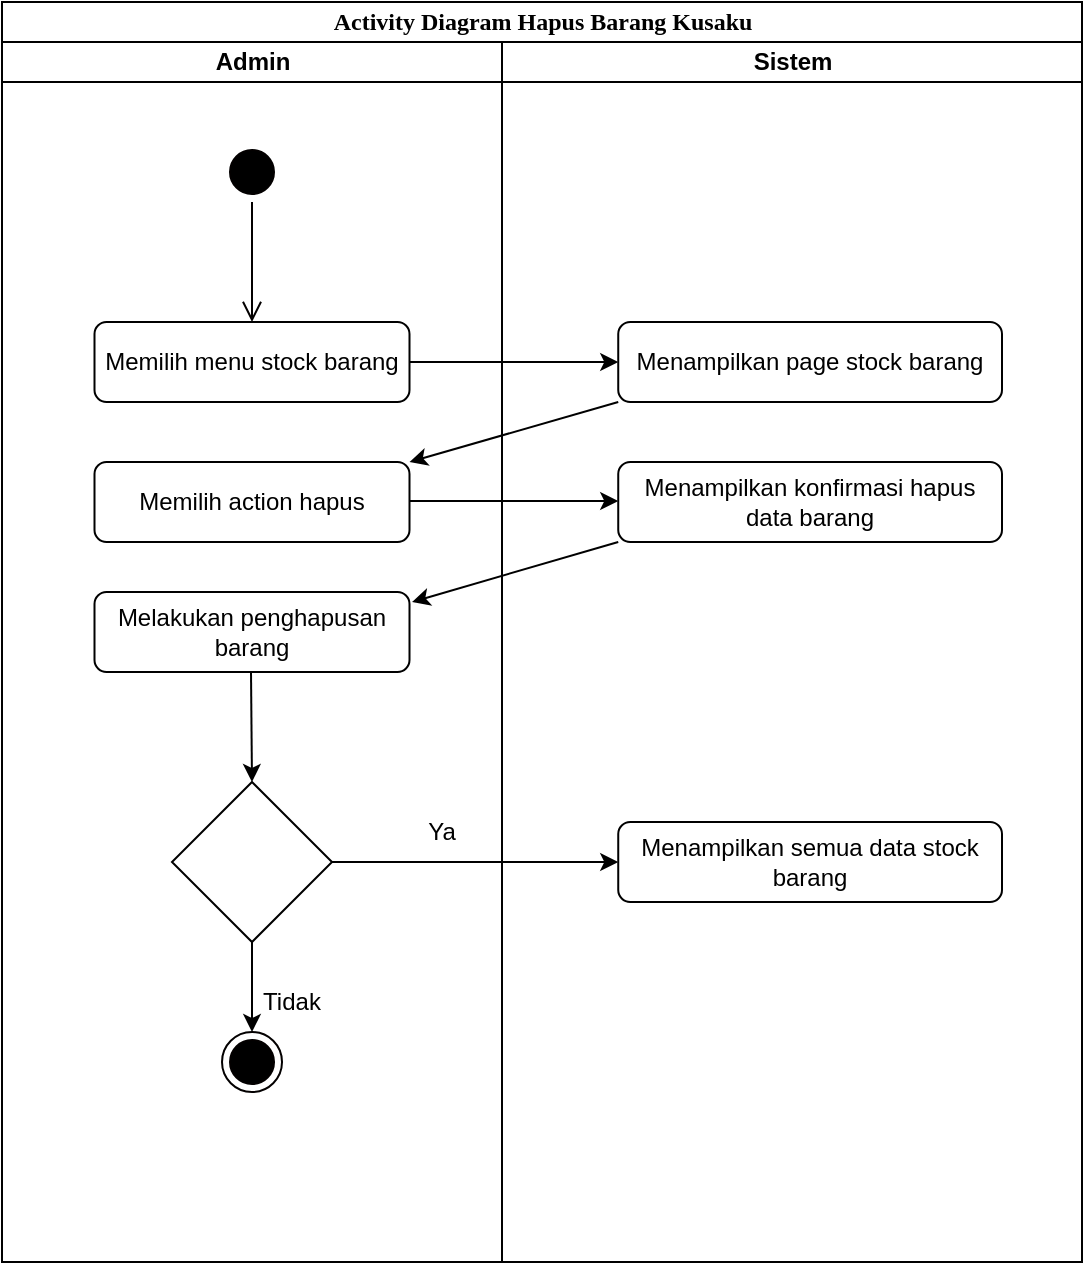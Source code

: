 <mxfile version="15.5.8" type="device"><diagram id="aPJXgUM3VIrokGVEmBVW" name="Page-1"><mxGraphModel dx="1123" dy="623" grid="1" gridSize="10" guides="1" tooltips="1" connect="1" arrows="1" fold="1" page="1" pageScale="1" pageWidth="850" pageHeight="1100" math="0" shadow="0"><root><mxCell id="0"/><mxCell id="1" parent="0"/><mxCell id="uwkzi99DLa_PlRbfIMLE-1" value="Activity Diagram Hapus Barang Kusaku" style="swimlane;html=1;childLayout=stackLayout;startSize=20;rounded=0;shadow=0;comic=0;labelBackgroundColor=none;strokeWidth=1;fontFamily=Verdana;fontSize=12;align=center;" vertex="1" parent="1"><mxGeometry x="170" y="200" width="540" height="630" as="geometry"/></mxCell><mxCell id="uwkzi99DLa_PlRbfIMLE-2" value="Admin" style="swimlane;html=1;startSize=20;" vertex="1" parent="uwkzi99DLa_PlRbfIMLE-1"><mxGeometry y="20" width="250" height="610" as="geometry"/></mxCell><mxCell id="uwkzi99DLa_PlRbfIMLE-3" value="" style="ellipse;html=1;shape=startState;fillColor=#000000;strokeColor=#030000;" vertex="1" parent="uwkzi99DLa_PlRbfIMLE-2"><mxGeometry x="110" y="50" width="30" height="30" as="geometry"/></mxCell><mxCell id="uwkzi99DLa_PlRbfIMLE-4" value="" style="edgeStyle=orthogonalEdgeStyle;html=1;verticalAlign=bottom;endArrow=open;endSize=8;strokeColor=#030000;rounded=0;" edge="1" parent="uwkzi99DLa_PlRbfIMLE-2" source="uwkzi99DLa_PlRbfIMLE-3"><mxGeometry relative="1" as="geometry"><mxPoint x="125" y="140" as="targetPoint"/></mxGeometry></mxCell><mxCell id="uwkzi99DLa_PlRbfIMLE-5" value="Memilih menu stock barang" style="rounded=1;whiteSpace=wrap;html=1;" vertex="1" parent="uwkzi99DLa_PlRbfIMLE-2"><mxGeometry x="46.25" y="140" width="157.5" height="40" as="geometry"/></mxCell><mxCell id="uwkzi99DLa_PlRbfIMLE-6" value="Memilih action hapus" style="rounded=1;whiteSpace=wrap;html=1;" vertex="1" parent="uwkzi99DLa_PlRbfIMLE-2"><mxGeometry x="46.25" y="210" width="157.5" height="40" as="geometry"/></mxCell><mxCell id="uwkzi99DLa_PlRbfIMLE-7" value="Melakukan penghapusan barang" style="rounded=1;whiteSpace=wrap;html=1;" vertex="1" parent="uwkzi99DLa_PlRbfIMLE-2"><mxGeometry x="46.25" y="275" width="157.5" height="40" as="geometry"/></mxCell><mxCell id="uwkzi99DLa_PlRbfIMLE-9" style="edgeStyle=orthogonalEdgeStyle;rounded=0;orthogonalLoop=1;jettySize=auto;html=1;exitX=1;exitY=0.5;exitDx=0;exitDy=0;entryX=0;entryY=0.5;entryDx=0;entryDy=0;" edge="1" parent="uwkzi99DLa_PlRbfIMLE-2"><mxGeometry relative="1" as="geometry"><mxPoint x="203.75" y="229.5" as="sourcePoint"/><mxPoint x="308.12" y="229.5" as="targetPoint"/></mxGeometry></mxCell><mxCell id="uwkzi99DLa_PlRbfIMLE-10" style="edgeStyle=orthogonalEdgeStyle;rounded=0;orthogonalLoop=1;jettySize=auto;html=1;exitX=0.5;exitY=1;exitDx=0;exitDy=0;entryX=0.5;entryY=0;entryDx=0;entryDy=0;" edge="1" parent="uwkzi99DLa_PlRbfIMLE-2" target="uwkzi99DLa_PlRbfIMLE-25"><mxGeometry relative="1" as="geometry"><mxPoint x="124.5" y="315" as="sourcePoint"/><mxPoint x="124.5" y="345" as="targetPoint"/></mxGeometry></mxCell><mxCell id="uwkzi99DLa_PlRbfIMLE-15" value="" style="ellipse;html=1;shape=endState;fillColor=#000000;strokeColor=#030000;" vertex="1" parent="uwkzi99DLa_PlRbfIMLE-2"><mxGeometry x="110.005" y="495" width="30" height="30" as="geometry"/></mxCell><mxCell id="uwkzi99DLa_PlRbfIMLE-26" style="edgeStyle=orthogonalEdgeStyle;rounded=0;orthogonalLoop=1;jettySize=auto;html=1;exitX=0.5;exitY=1;exitDx=0;exitDy=0;entryX=0.5;entryY=0;entryDx=0;entryDy=0;" edge="1" parent="uwkzi99DLa_PlRbfIMLE-2" source="uwkzi99DLa_PlRbfIMLE-25" target="uwkzi99DLa_PlRbfIMLE-15"><mxGeometry relative="1" as="geometry"/></mxCell><mxCell id="uwkzi99DLa_PlRbfIMLE-25" value="" style="rhombus;whiteSpace=wrap;html=1;" vertex="1" parent="uwkzi99DLa_PlRbfIMLE-2"><mxGeometry x="85" y="370" width="80" height="80" as="geometry"/></mxCell><mxCell id="uwkzi99DLa_PlRbfIMLE-28" value="Ya" style="text;html=1;strokeColor=none;fillColor=none;align=center;verticalAlign=middle;whiteSpace=wrap;rounded=0;" vertex="1" parent="uwkzi99DLa_PlRbfIMLE-2"><mxGeometry x="190" y="380" width="60" height="30" as="geometry"/></mxCell><mxCell id="uwkzi99DLa_PlRbfIMLE-29" value="Tidak" style="text;html=1;strokeColor=none;fillColor=none;align=center;verticalAlign=middle;whiteSpace=wrap;rounded=0;" vertex="1" parent="uwkzi99DLa_PlRbfIMLE-2"><mxGeometry x="115" y="465" width="60" height="30" as="geometry"/></mxCell><mxCell id="uwkzi99DLa_PlRbfIMLE-11" value="Sistem" style="swimlane;html=1;startSize=20;" vertex="1" parent="uwkzi99DLa_PlRbfIMLE-1"><mxGeometry x="250" y="20" width="290" height="610" as="geometry"/></mxCell><mxCell id="uwkzi99DLa_PlRbfIMLE-12" value="Menampilkan page stock barang" style="rounded=1;whiteSpace=wrap;html=1;" vertex="1" parent="uwkzi99DLa_PlRbfIMLE-11"><mxGeometry x="58.12" y="140" width="191.88" height="40" as="geometry"/></mxCell><mxCell id="uwkzi99DLa_PlRbfIMLE-13" value="Menampilkan konfirmasi hapus data barang" style="rounded=1;whiteSpace=wrap;html=1;" vertex="1" parent="uwkzi99DLa_PlRbfIMLE-11"><mxGeometry x="58.12" y="210" width="191.88" height="40" as="geometry"/></mxCell><mxCell id="uwkzi99DLa_PlRbfIMLE-20" value="Menampilkan semua data stock barang" style="rounded=1;whiteSpace=wrap;html=1;" vertex="1" parent="uwkzi99DLa_PlRbfIMLE-11"><mxGeometry x="58.12" y="390" width="191.88" height="40" as="geometry"/></mxCell><mxCell id="uwkzi99DLa_PlRbfIMLE-21" value="" style="endArrow=classic;html=1;rounded=0;exitX=0;exitY=1;exitDx=0;exitDy=0;" edge="1" parent="uwkzi99DLa_PlRbfIMLE-11" source="uwkzi99DLa_PlRbfIMLE-13"><mxGeometry width="50" height="50" relative="1" as="geometry"><mxPoint x="59.06" y="310" as="sourcePoint"/><mxPoint x="-45" y="280" as="targetPoint"/></mxGeometry></mxCell><mxCell id="uwkzi99DLa_PlRbfIMLE-22" style="edgeStyle=orthogonalEdgeStyle;rounded=0;orthogonalLoop=1;jettySize=auto;html=1;exitX=1;exitY=0.5;exitDx=0;exitDy=0;entryX=0;entryY=0.5;entryDx=0;entryDy=0;" edge="1" parent="uwkzi99DLa_PlRbfIMLE-1" source="uwkzi99DLa_PlRbfIMLE-5" target="uwkzi99DLa_PlRbfIMLE-12"><mxGeometry relative="1" as="geometry"/></mxCell><mxCell id="uwkzi99DLa_PlRbfIMLE-23" value="" style="endArrow=classic;html=1;rounded=0;exitX=0;exitY=1;exitDx=0;exitDy=0;entryX=1;entryY=0;entryDx=0;entryDy=0;" edge="1" parent="uwkzi99DLa_PlRbfIMLE-1" source="uwkzi99DLa_PlRbfIMLE-12" target="uwkzi99DLa_PlRbfIMLE-6"><mxGeometry width="50" height="50" relative="1" as="geometry"><mxPoint x="210" y="360" as="sourcePoint"/><mxPoint x="260" y="310" as="targetPoint"/></mxGeometry></mxCell><mxCell id="uwkzi99DLa_PlRbfIMLE-27" style="edgeStyle=orthogonalEdgeStyle;rounded=0;orthogonalLoop=1;jettySize=auto;html=1;exitX=1;exitY=0.5;exitDx=0;exitDy=0;entryX=0;entryY=0.5;entryDx=0;entryDy=0;" edge="1" parent="uwkzi99DLa_PlRbfIMLE-1" source="uwkzi99DLa_PlRbfIMLE-25" target="uwkzi99DLa_PlRbfIMLE-20"><mxGeometry relative="1" as="geometry"/></mxCell></root></mxGraphModel></diagram></mxfile>